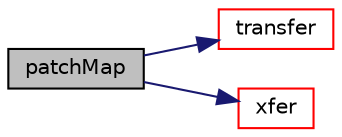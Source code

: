 digraph "patchMap"
{
  bgcolor="transparent";
  edge [fontname="Helvetica",fontsize="10",labelfontname="Helvetica",labelfontsize="10"];
  node [fontname="Helvetica",fontsize="10",shape=record];
  rankdir="LR";
  Node1 [label="patchMap",height=0.2,width=0.4,color="black", fillcolor="grey75", style="filled", fontcolor="black"];
  Node1 -> Node2 [color="midnightblue",fontsize="10",style="solid",fontname="Helvetica"];
  Node2 [label="transfer",height=0.2,width=0.4,color="red",URL="$a01440.html#ab631f6e7b0d412446955248b176cc691",tooltip="Transfer the contents of the argument and annul the argument. "];
  Node1 -> Node3 [color="midnightblue",fontsize="10",style="solid",fontname="Helvetica"];
  Node3 [label="xfer",height=0.2,width=0.4,color="red",URL="$a01440.html#afebd5918319509757ef727eac5630ec7",tooltip="Transfer contents to the Xfer container. "];
}
